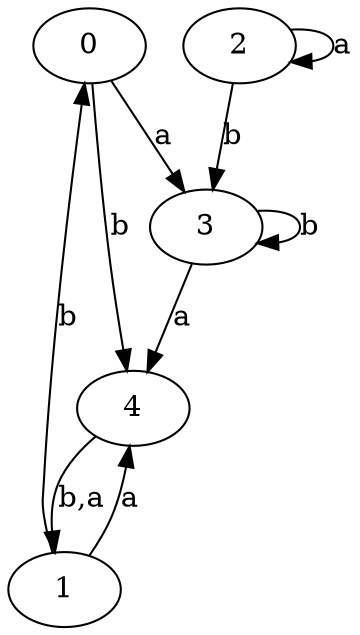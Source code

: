 digraph {
 ranksep=0.5;
 d2tdocpreamble = "\usetikzlibrary{automata}";
 d2tfigpreamble = "\tikzstyle{every state}= [ draw=blue!50,very thick,fill=blue!20]  \tikzstyle{auto}= [fill=white]";
 node [style="state"];
 edge [lblstyle="auto",topath="bend right", len=4  ]
  "0" [label="0",];
  "1" [label="1",];
  "2" [label="2",];
  "3" [label="3",style = "state, accepting"];
  "4" [label="4",style = "state, initial"];
  "0" -> "3" [label="a"];
  "0" -> "4" [label="b"];
  "1" -> "0" [label="b"];
  "1" -> "4" [label="a"];
  "2" -> "2" [label="a",topath="loop above"];
  "2" -> "3" [label="b"];
  "3" -> "3" [label="b",topath="loop above"];
  "3" -> "4" [label="a"];
  "4" -> "1" [label="b,a"];
}